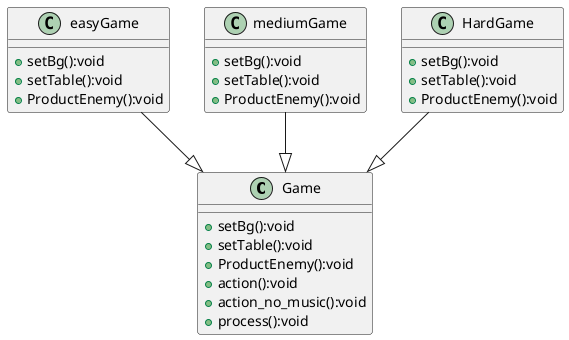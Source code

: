 @startuml
'https://plantuml.com/sequence-diagram

 class Game{
    + setBg():void
    + setTable():void
    + ProductEnemy():void
    + action():void
    + action_no_music():void
    + process():void
}

class easyGame{
    + setBg():void
    + setTable():void
    + ProductEnemy():void
}

class mediumGame{
    + setBg():void
    + setTable():void
    + ProductEnemy():void
}

class HardGame{
    + setBg():void
    + setTable():void
    + ProductEnemy():void
}

easyGame--|>Game
mediumGame--|>Game
HardGame--|>Game
@enduml